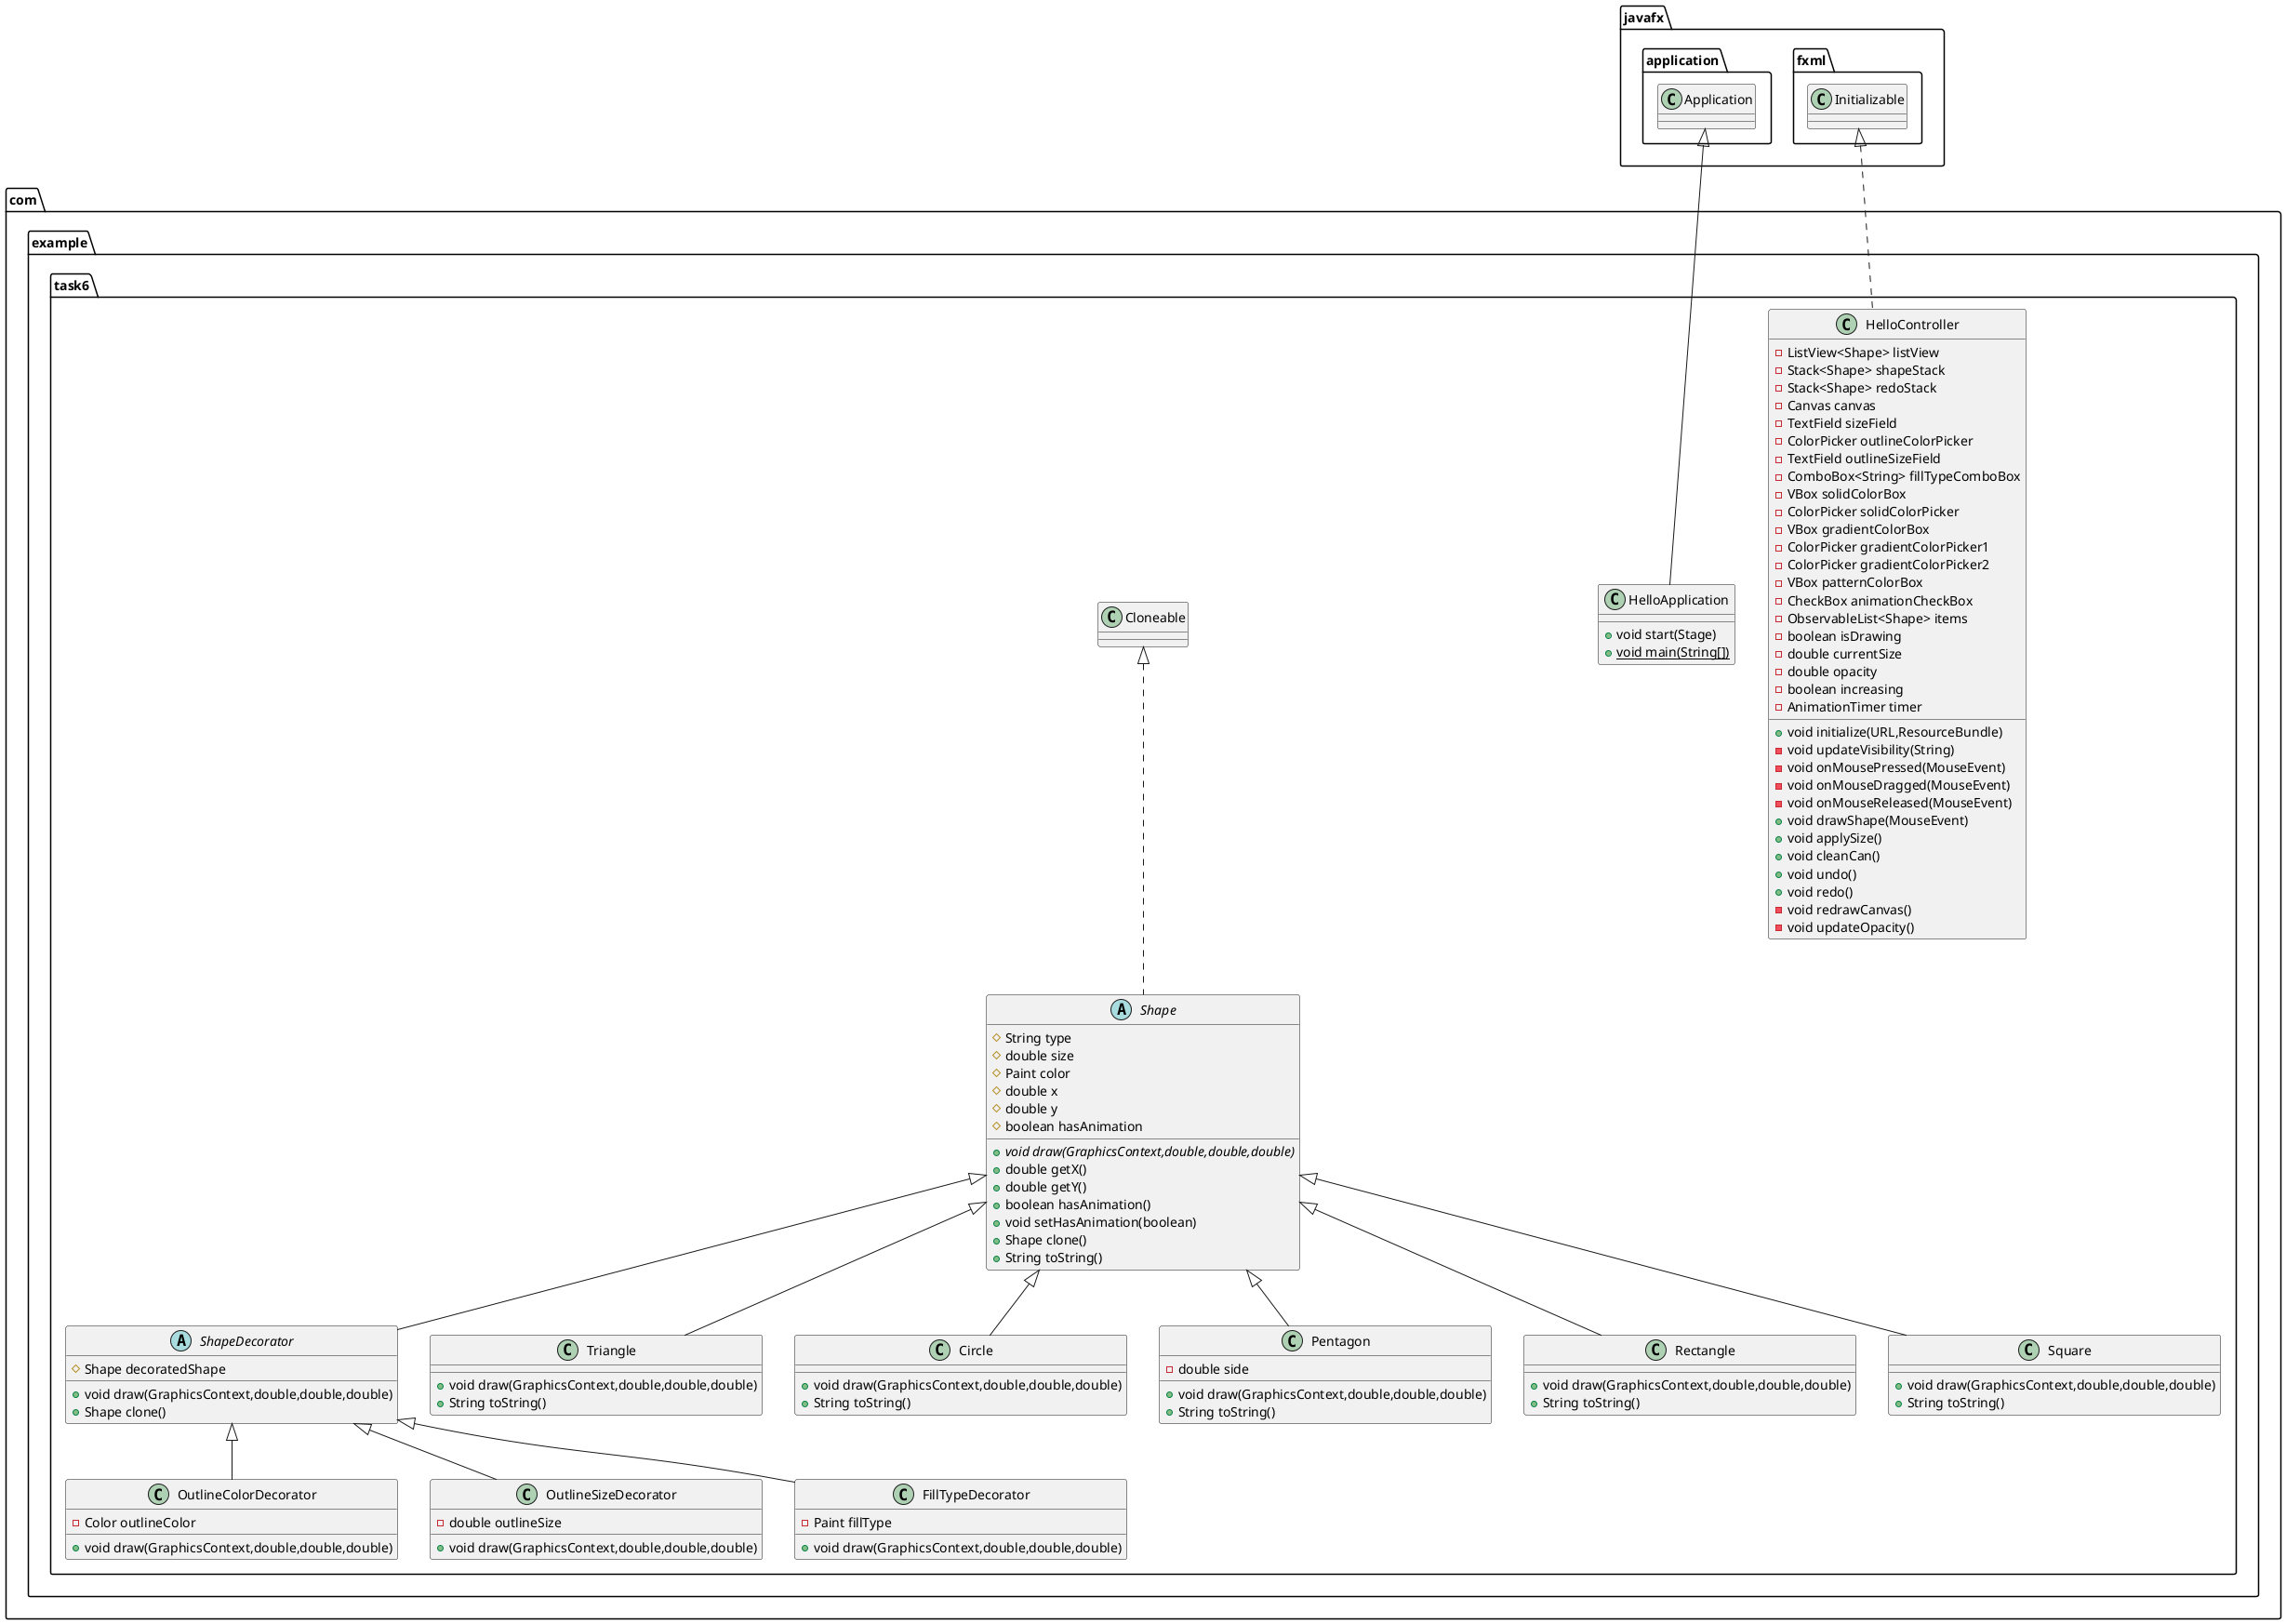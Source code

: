 @startuml
abstract class com.example.task6.ShapeDecorator {
# Shape decoratedShape
+ void draw(GraphicsContext,double,double,double)
+ Shape clone()
}


class com.example.task6.Triangle {
+ void draw(GraphicsContext,double,double,double)
+ String toString()
}

class com.example.task6.OutlineColorDecorator {
- Color outlineColor
+ void draw(GraphicsContext,double,double,double)
}


class com.example.task6.Circle {
+ void draw(GraphicsContext,double,double,double)
+ String toString()
}

class com.example.task6.Pentagon {
- double side
+ void draw(GraphicsContext,double,double,double)
+ String toString()
}


abstract class com.example.task6.Shape {
# String type
# double size
# Paint color
# double x
# double y
# boolean hasAnimation
+ {abstract}void draw(GraphicsContext,double,double,double)
+ double getX()
+ double getY()
+ boolean hasAnimation()
+ void setHasAnimation(boolean)
+ Shape clone()
+ String toString()
}


class com.example.task6.HelloController {
- ListView<Shape> listView
- Stack<Shape> shapeStack
- Stack<Shape> redoStack
- Canvas canvas
- TextField sizeField
- ColorPicker outlineColorPicker
- TextField outlineSizeField
- ComboBox<String> fillTypeComboBox
- VBox solidColorBox
- ColorPicker solidColorPicker
- VBox gradientColorBox
- ColorPicker gradientColorPicker1
- ColorPicker gradientColorPicker2
- VBox patternColorBox
- CheckBox animationCheckBox
- ObservableList<Shape> items
- boolean isDrawing
- double currentSize
- double opacity
- boolean increasing
- AnimationTimer timer
+ void initialize(URL,ResourceBundle)
- void updateVisibility(String)
- void onMousePressed(MouseEvent)
- void onMouseDragged(MouseEvent)
- void onMouseReleased(MouseEvent)
+ void drawShape(MouseEvent)
+ void applySize()
+ void cleanCan()
+ void undo()
+ void redo()
- void redrawCanvas()
- void updateOpacity()
}


class com.example.task6.OutlineSizeDecorator {
- double outlineSize
+ void draw(GraphicsContext,double,double,double)
}


class com.example.task6.Rectangle {
+ void draw(GraphicsContext,double,double,double)
+ String toString()
}

class com.example.task6.FillTypeDecorator {
- Paint fillType
+ void draw(GraphicsContext,double,double,double)
}


class com.example.task6.Square {
+ void draw(GraphicsContext,double,double,double)
+ String toString()
}

class com.example.task6.HelloApplication {
+ void start(Stage)
+ {static} void main(String[])
}



com.example.task6.Shape <|-- com.example.task6.ShapeDecorator
com.example.task6.Shape <|-- com.example.task6.Triangle
com.example.task6.ShapeDecorator <|-- com.example.task6.OutlineColorDecorator
com.example.task6.Shape <|-- com.example.task6.Circle
com.example.task6.Shape <|-- com.example.task6.Pentagon
com.example.task6.Cloneable <|.. com.example.task6.Shape
javafx.fxml.Initializable <|.. com.example.task6.HelloController
com.example.task6.ShapeDecorator <|-- com.example.task6.OutlineSizeDecorator
com.example.task6.Shape <|-- com.example.task6.Rectangle
com.example.task6.ShapeDecorator <|-- com.example.task6.FillTypeDecorator
com.example.task6.Shape <|-- com.example.task6.Square
javafx.application.Application <|-- com.example.task6.HelloApplication
@enduml